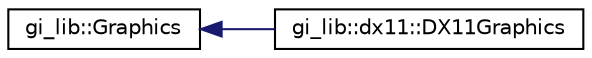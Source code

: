 digraph "Graphical Class Hierarchy"
{
  edge [fontname="Helvetica",fontsize="10",labelfontname="Helvetica",labelfontsize="10"];
  node [fontname="Helvetica",fontsize="10",shape=record];
  rankdir="LR";
  Node1 [label="gi_lib::Graphics",height=0.2,width=0.4,color="black", fillcolor="white", style="filled",URL="$classgi__lib_1_1_graphics.html",tooltip="Factory interface used to create and initialize the graphical subsystem. "];
  Node1 -> Node2 [dir="back",color="midnightblue",fontsize="10",style="solid",fontname="Helvetica"];
  Node2 [label="gi_lib::dx11::DX11Graphics",height=0.2,width=0.4,color="black", fillcolor="white", style="filled",URL="$classgi__lib_1_1dx11_1_1_d_x11_graphics.html",tooltip="DirectX11 graphics class. "];
}
